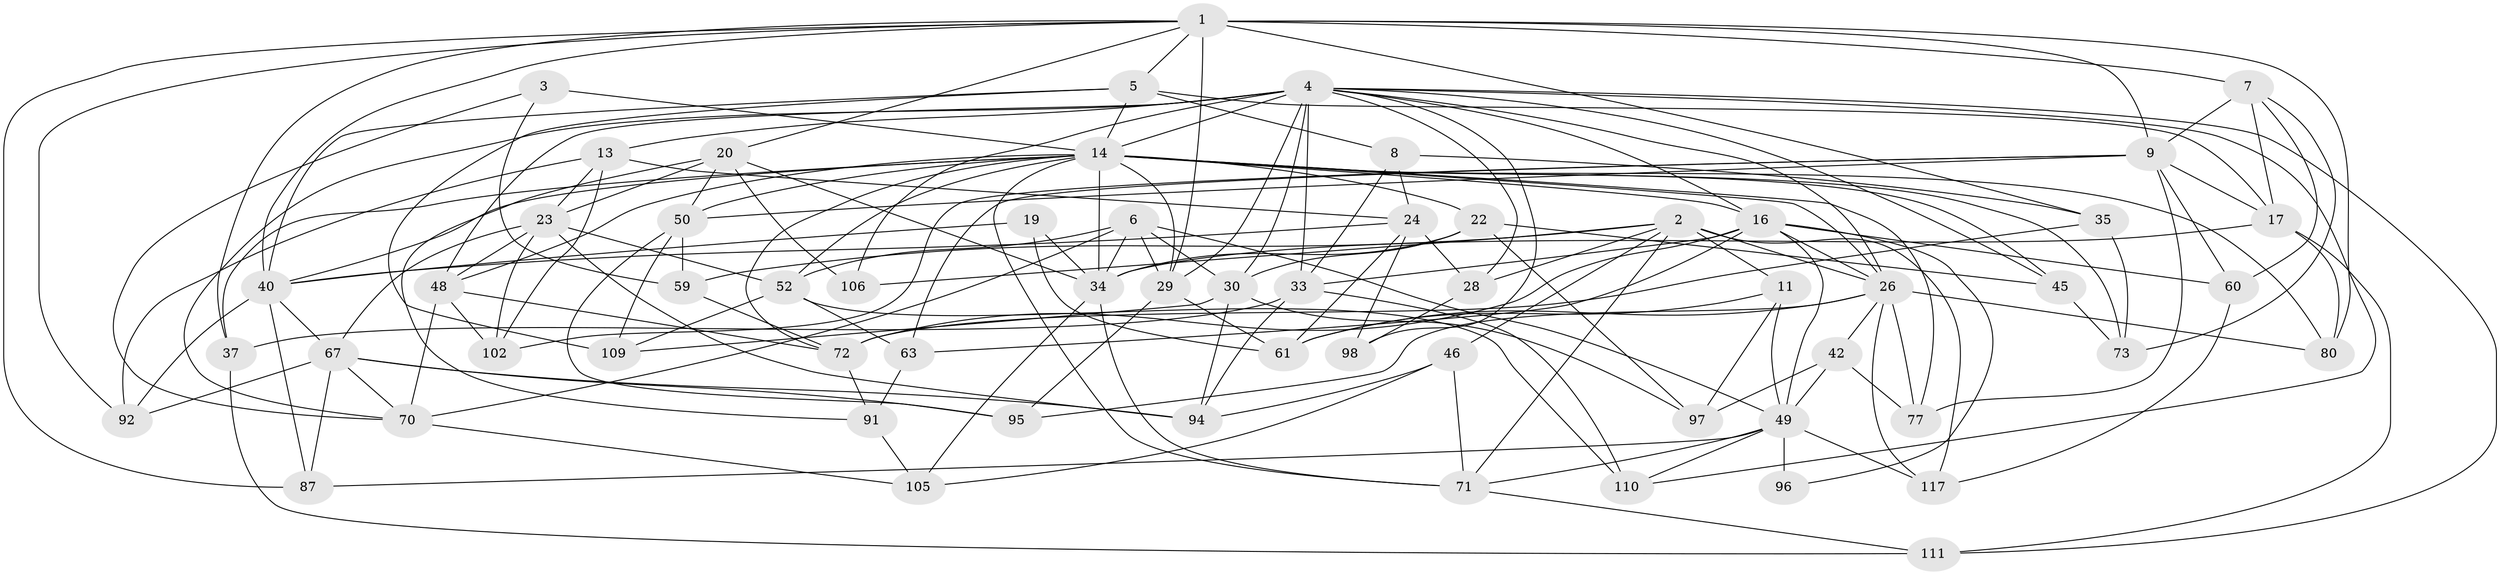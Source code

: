 // original degree distribution, {4: 1.0}
// Generated by graph-tools (version 1.1) at 2025/16/03/09/25 04:16:43]
// undirected, 61 vertices, 171 edges
graph export_dot {
graph [start="1"]
  node [color=gray90,style=filled];
  1 [super="+18+43+64"];
  2 [super="+115+10"];
  3;
  4 [super="+12+21"];
  5 [super="+99"];
  6 [super="+108"];
  7 [super="+100"];
  8;
  9 [super="+25+118"];
  11;
  13 [super="+36"];
  14 [super="+38+15+31"];
  16 [super="+69+27"];
  17 [super="+84"];
  19;
  20 [super="+47"];
  22 [super="+107"];
  23 [super="+55+114"];
  24 [super="+32"];
  26 [super="+88+66"];
  28;
  29 [super="+56"];
  30 [super="+79+65"];
  33 [super="+123"];
  34 [super="+39+53"];
  35;
  37;
  40 [super="+41"];
  42;
  45;
  46;
  48 [super="+116"];
  49 [super="+75+57+93"];
  50 [super="+122"];
  52 [super="+103"];
  59;
  60;
  61 [super="+89"];
  63;
  67 [super="+104"];
  70 [super="+83"];
  71 [super="+76"];
  72 [super="+86"];
  73;
  77;
  80;
  87;
  91;
  92;
  94 [super="+120"];
  95;
  96;
  97;
  98;
  102;
  105;
  106;
  109;
  110;
  111;
  117;
  1 -- 92;
  1 -- 35;
  1 -- 20;
  1 -- 37;
  1 -- 87;
  1 -- 7 [weight=2];
  1 -- 9;
  1 -- 29;
  1 -- 80;
  1 -- 5;
  1 -- 40;
  2 -- 59;
  2 -- 117;
  2 -- 11;
  2 -- 106;
  2 -- 71;
  2 -- 26;
  2 -- 28;
  2 -- 46;
  3 -- 70;
  3 -- 59;
  3 -- 14 [weight=2];
  4 -- 33;
  4 -- 28;
  4 -- 106 [weight=2];
  4 -- 13 [weight=2];
  4 -- 16;
  4 -- 98 [weight=2];
  4 -- 70;
  4 -- 45;
  4 -- 14;
  4 -- 110;
  4 -- 111;
  4 -- 48;
  4 -- 26;
  4 -- 29;
  4 -- 30;
  5 -- 109;
  5 -- 17;
  5 -- 40;
  5 -- 8;
  5 -- 14;
  6 -- 70;
  6 -- 52;
  6 -- 34;
  6 -- 49;
  6 -- 29;
  6 -- 30;
  7 -- 73;
  7 -- 60;
  7 -- 9;
  7 -- 17;
  8 -- 33;
  8 -- 35;
  8 -- 24;
  9 -- 50;
  9 -- 60;
  9 -- 102;
  9 -- 77;
  9 -- 63;
  9 -- 17;
  11 -- 97;
  11 -- 61;
  11 -- 49;
  13 -- 23;
  13 -- 102;
  13 -- 24;
  13 -- 92;
  14 -- 37;
  14 -- 40;
  14 -- 45;
  14 -- 73;
  14 -- 77;
  14 -- 80;
  14 -- 48;
  14 -- 52;
  14 -- 34;
  14 -- 16;
  14 -- 50;
  14 -- 22;
  14 -- 71;
  14 -- 72;
  14 -- 26;
  14 -- 29;
  16 -- 49 [weight=2];
  16 -- 33;
  16 -- 96;
  16 -- 60;
  16 -- 72;
  16 -- 26;
  16 -- 63;
  17 -- 80;
  17 -- 111;
  17 -- 34;
  19 -- 61 [weight=2];
  19 -- 34;
  19 -- 40;
  20 -- 91;
  20 -- 106;
  20 -- 50;
  20 -- 23;
  20 -- 34;
  22 -- 30 [weight=2];
  22 -- 97;
  22 -- 45;
  22 -- 34;
  23 -- 48;
  23 -- 102;
  23 -- 67 [weight=2];
  23 -- 94;
  23 -- 52;
  24 -- 61;
  24 -- 98;
  24 -- 28;
  24 -- 40;
  26 -- 42;
  26 -- 61;
  26 -- 80;
  26 -- 117;
  26 -- 77;
  26 -- 95;
  28 -- 98;
  29 -- 61;
  29 -- 95;
  30 -- 109;
  30 -- 97;
  30 -- 94 [weight=2];
  33 -- 37;
  33 -- 110;
  33 -- 94;
  34 -- 105;
  34 -- 71;
  35 -- 73;
  35 -- 72;
  37 -- 111;
  40 -- 87;
  40 -- 67;
  40 -- 92;
  42 -- 97;
  42 -- 77;
  42 -- 49;
  45 -- 73;
  46 -- 105;
  46 -- 94;
  46 -- 71;
  48 -- 102;
  48 -- 70;
  48 -- 72;
  49 -- 96 [weight=3];
  49 -- 117;
  49 -- 87;
  49 -- 71;
  49 -- 110;
  50 -- 95;
  50 -- 59;
  50 -- 109;
  52 -- 63;
  52 -- 110;
  52 -- 109;
  59 -- 72;
  60 -- 117;
  63 -- 91;
  67 -- 92;
  67 -- 95;
  67 -- 87;
  67 -- 94;
  67 -- 70;
  70 -- 105;
  71 -- 111;
  72 -- 91;
  91 -- 105;
}

